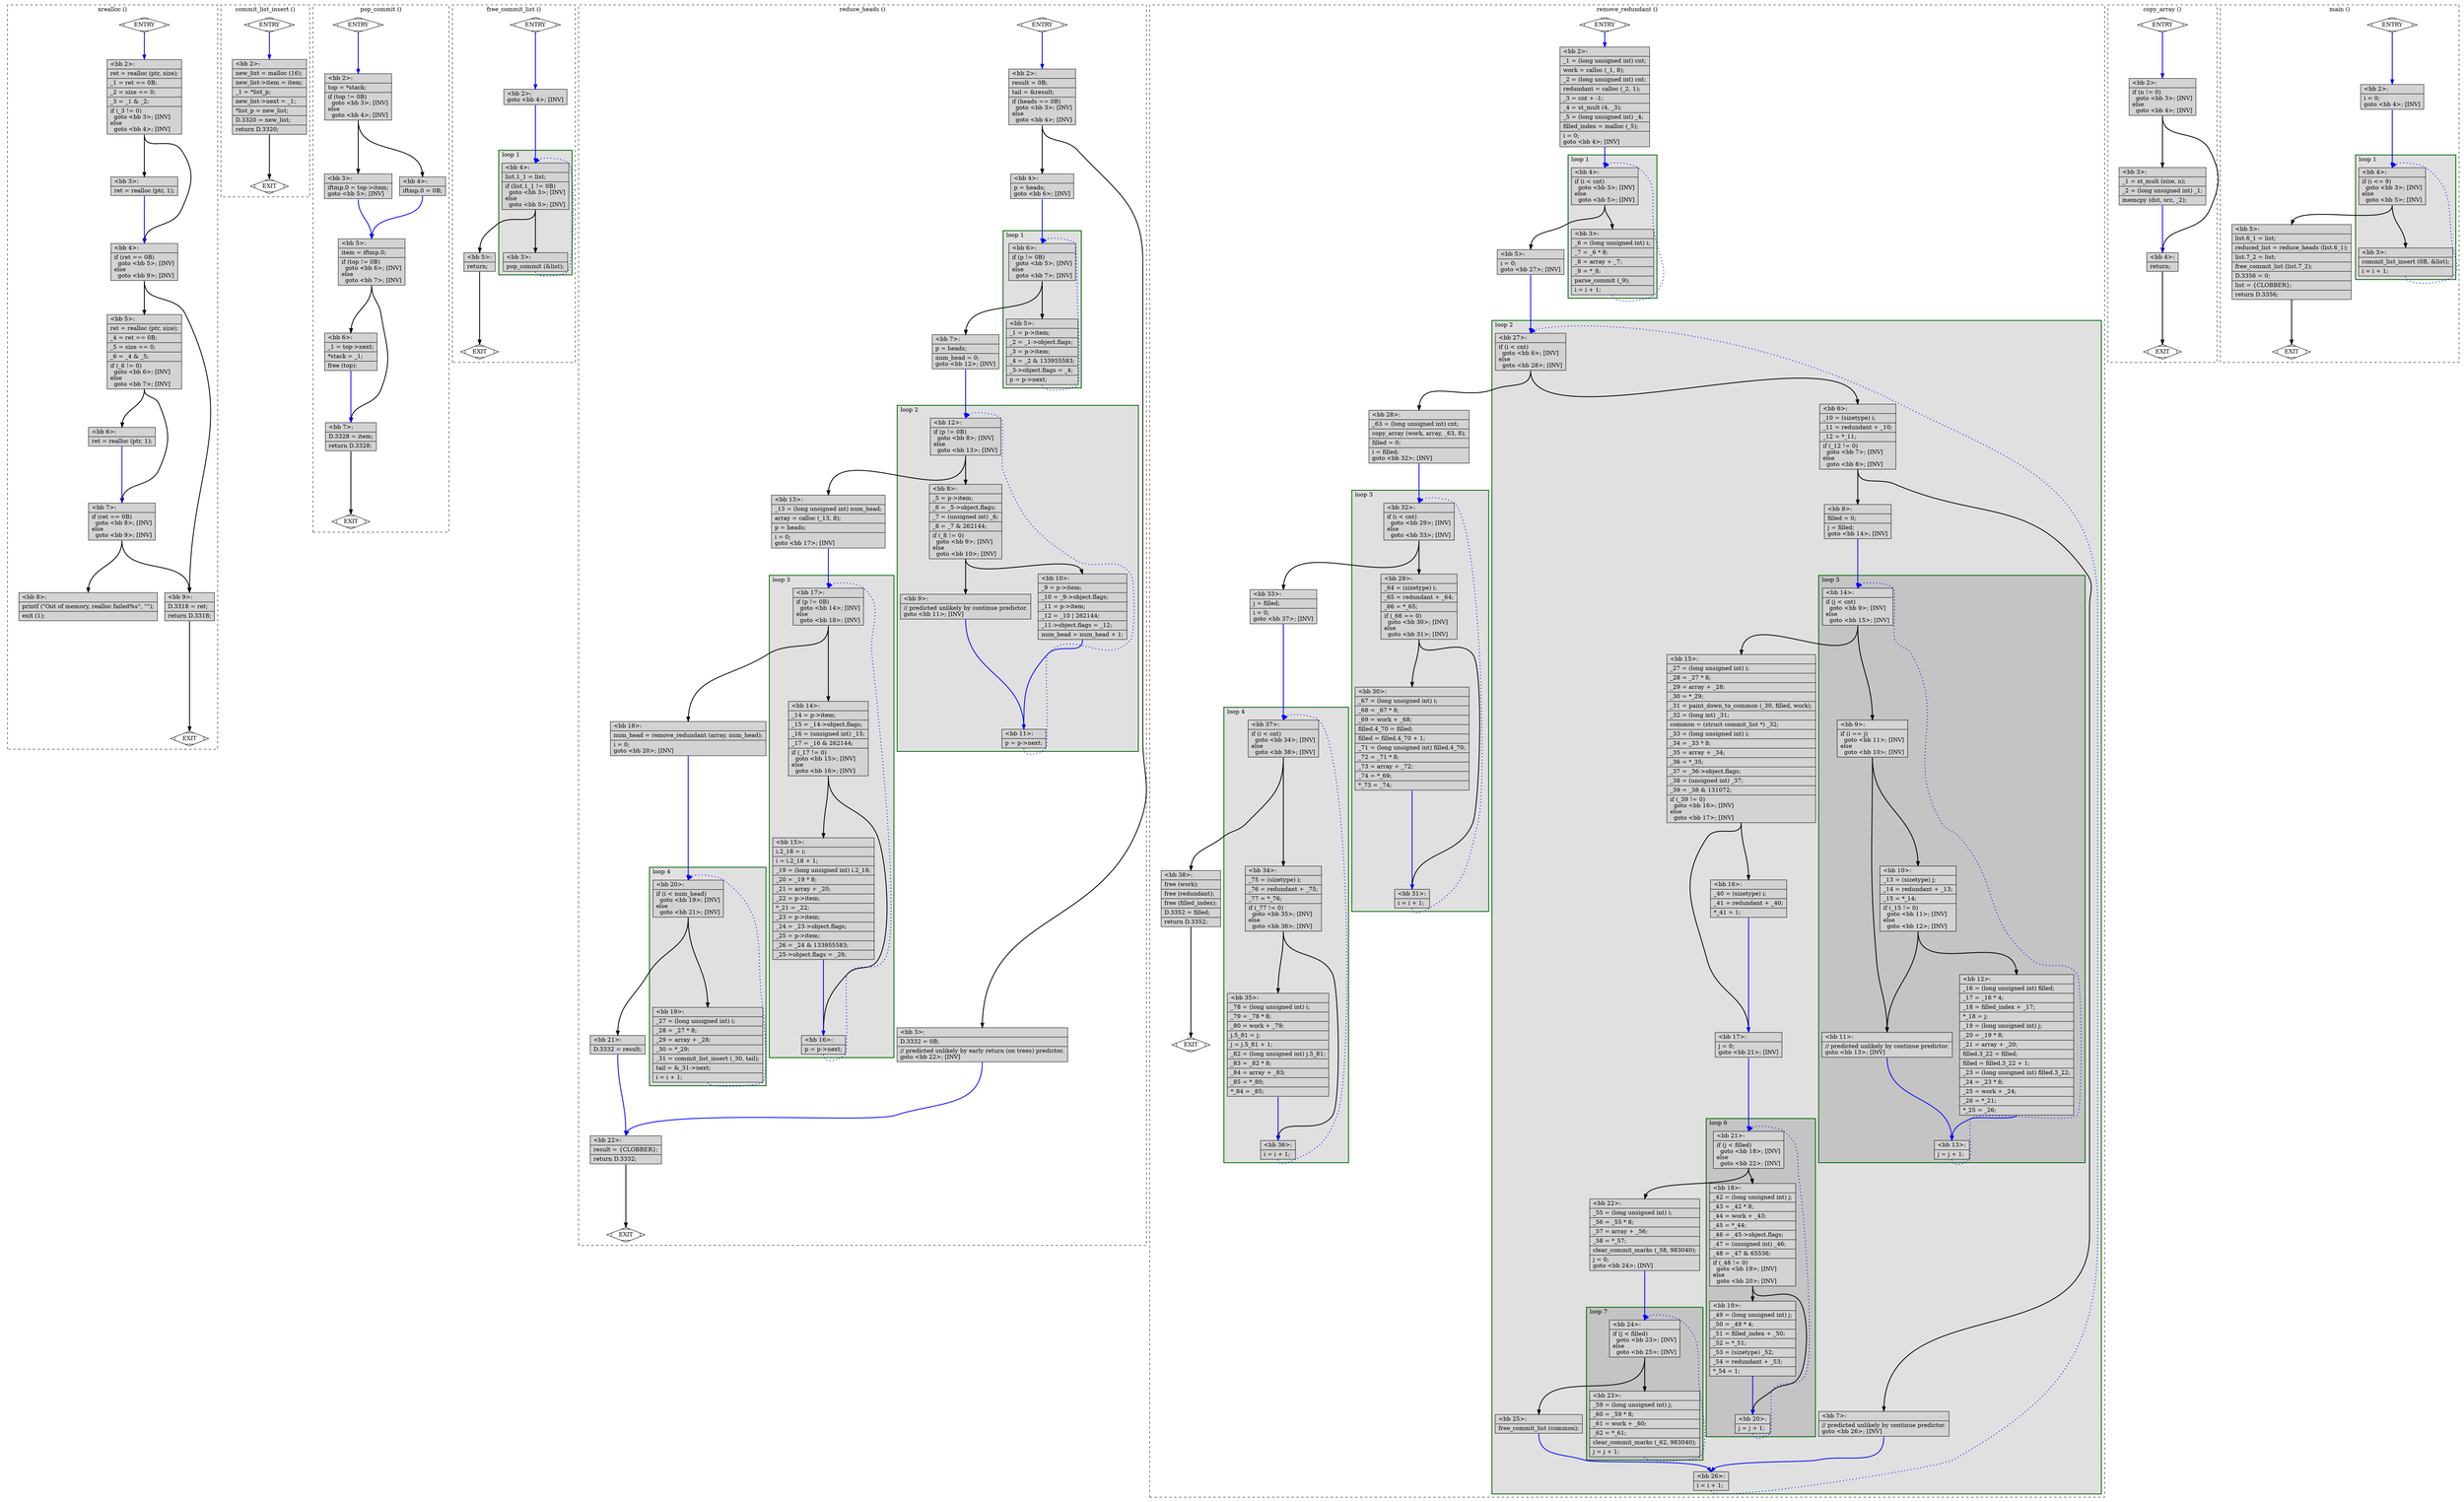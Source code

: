 digraph "test.o-git_leak_5.c.015t.cfg" {
overlap=false;
subgraph "cluster_xrealloc" {
	style="dashed";
	color="black";
	label="xrealloc ()";
	fn_26_basic_block_0 [shape=Mdiamond,style=filled,fillcolor=white,label="ENTRY"];

	fn_26_basic_block_1 [shape=Mdiamond,style=filled,fillcolor=white,label="EXIT"];

	fn_26_basic_block_2 [shape=record,style=filled,fillcolor=lightgrey,label="{\<bb\ 2\>:\l\
|ret\ =\ realloc\ (ptr,\ size);\l\
|_1\ =\ ret\ ==\ 0B;\l\
|_2\ =\ size\ ==\ 0;\l\
|_3\ =\ _1\ &\ _2;\l\
|if\ (_3\ !=\ 0)\l\
\ \ goto\ \<bb\ 3\>;\ [INV]\l\
else\l\
\ \ goto\ \<bb\ 4\>;\ [INV]\l\
}"];

	fn_26_basic_block_3 [shape=record,style=filled,fillcolor=lightgrey,label="{\<bb\ 3\>:\l\
|ret\ =\ realloc\ (ptr,\ 1);\l\
}"];

	fn_26_basic_block_4 [shape=record,style=filled,fillcolor=lightgrey,label="{\<bb\ 4\>:\l\
|if\ (ret\ ==\ 0B)\l\
\ \ goto\ \<bb\ 5\>;\ [INV]\l\
else\l\
\ \ goto\ \<bb\ 9\>;\ [INV]\l\
}"];

	fn_26_basic_block_5 [shape=record,style=filled,fillcolor=lightgrey,label="{\<bb\ 5\>:\l\
|ret\ =\ realloc\ (ptr,\ size);\l\
|_4\ =\ ret\ ==\ 0B;\l\
|_5\ =\ size\ ==\ 0;\l\
|_6\ =\ _4\ &\ _5;\l\
|if\ (_6\ !=\ 0)\l\
\ \ goto\ \<bb\ 6\>;\ [INV]\l\
else\l\
\ \ goto\ \<bb\ 7\>;\ [INV]\l\
}"];

	fn_26_basic_block_6 [shape=record,style=filled,fillcolor=lightgrey,label="{\<bb\ 6\>:\l\
|ret\ =\ realloc\ (ptr,\ 1);\l\
}"];

	fn_26_basic_block_7 [shape=record,style=filled,fillcolor=lightgrey,label="{\<bb\ 7\>:\l\
|if\ (ret\ ==\ 0B)\l\
\ \ goto\ \<bb\ 8\>;\ [INV]\l\
else\l\
\ \ goto\ \<bb\ 9\>;\ [INV]\l\
}"];

	fn_26_basic_block_8 [shape=record,style=filled,fillcolor=lightgrey,label="{\<bb\ 8\>:\l\
|printf\ (\"Out\ of\ memory,\ realloc\ failed%s\",\ \"\");\l\
|exit\ (1);\l\
}"];

	fn_26_basic_block_9 [shape=record,style=filled,fillcolor=lightgrey,label="{\<bb\ 9\>:\l\
|D.3318\ =\ ret;\l\
|return\ D.3318;\l\
}"];

	fn_26_basic_block_0:s -> fn_26_basic_block_2:n [style="solid,bold",color=blue,weight=100,constraint=true];
	fn_26_basic_block_2:s -> fn_26_basic_block_3:n [style="solid,bold",color=black,weight=10,constraint=true];
	fn_26_basic_block_2:s -> fn_26_basic_block_4:n [style="solid,bold",color=black,weight=10,constraint=true];
	fn_26_basic_block_3:s -> fn_26_basic_block_4:n [style="solid,bold",color=blue,weight=100,constraint=true];
	fn_26_basic_block_4:s -> fn_26_basic_block_5:n [style="solid,bold",color=black,weight=10,constraint=true];
	fn_26_basic_block_4:s -> fn_26_basic_block_9:n [style="solid,bold",color=black,weight=10,constraint=true];
	fn_26_basic_block_5:s -> fn_26_basic_block_6:n [style="solid,bold",color=black,weight=10,constraint=true];
	fn_26_basic_block_5:s -> fn_26_basic_block_7:n [style="solid,bold",color=black,weight=10,constraint=true];
	fn_26_basic_block_6:s -> fn_26_basic_block_7:n [style="solid,bold",color=blue,weight=100,constraint=true];
	fn_26_basic_block_7:s -> fn_26_basic_block_8:n [style="solid,bold",color=black,weight=10,constraint=true];
	fn_26_basic_block_7:s -> fn_26_basic_block_9:n [style="solid,bold",color=black,weight=10,constraint=true];
	fn_26_basic_block_9:s -> fn_26_basic_block_1:n [style="solid,bold",color=black,weight=10,constraint=true];
	fn_26_basic_block_0:s -> fn_26_basic_block_1:n [style="invis",constraint=true];
}
subgraph "cluster_commit_list_insert" {
	style="dashed";
	color="black";
	label="commit_list_insert ()";
	fn_28_basic_block_0 [shape=Mdiamond,style=filled,fillcolor=white,label="ENTRY"];

	fn_28_basic_block_1 [shape=Mdiamond,style=filled,fillcolor=white,label="EXIT"];

	fn_28_basic_block_2 [shape=record,style=filled,fillcolor=lightgrey,label="{\<bb\ 2\>:\l\
|new_list\ =\ malloc\ (16);\l\
|new_list-\>item\ =\ item;\l\
|_1\ =\ *list_p;\l\
|new_list-\>next\ =\ _1;\l\
|*list_p\ =\ new_list;\l\
|D.3320\ =\ new_list;\l\
|return\ D.3320;\l\
}"];

	fn_28_basic_block_0:s -> fn_28_basic_block_2:n [style="solid,bold",color=blue,weight=100,constraint=true];
	fn_28_basic_block_2:s -> fn_28_basic_block_1:n [style="solid,bold",color=black,weight=10,constraint=true];
	fn_28_basic_block_0:s -> fn_28_basic_block_1:n [style="invis",constraint=true];
}
subgraph "cluster_pop_commit" {
	style="dashed";
	color="black";
	label="pop_commit ()";
	fn_29_basic_block_0 [shape=Mdiamond,style=filled,fillcolor=white,label="ENTRY"];

	fn_29_basic_block_1 [shape=Mdiamond,style=filled,fillcolor=white,label="EXIT"];

	fn_29_basic_block_2 [shape=record,style=filled,fillcolor=lightgrey,label="{\<bb\ 2\>:\l\
|top\ =\ *stack;\l\
|if\ (top\ !=\ 0B)\l\
\ \ goto\ \<bb\ 3\>;\ [INV]\l\
else\l\
\ \ goto\ \<bb\ 4\>;\ [INV]\l\
}"];

	fn_29_basic_block_3 [shape=record,style=filled,fillcolor=lightgrey,label="{\<bb\ 3\>:\l\
|iftmp.0\ =\ top-\>item;\l\
goto\ \<bb\ 5\>;\ [INV]\l\
}"];

	fn_29_basic_block_4 [shape=record,style=filled,fillcolor=lightgrey,label="{\<bb\ 4\>:\l\
|iftmp.0\ =\ 0B;\l\
}"];

	fn_29_basic_block_5 [shape=record,style=filled,fillcolor=lightgrey,label="{\<bb\ 5\>:\l\
|item\ =\ iftmp.0;\l\
|if\ (top\ !=\ 0B)\l\
\ \ goto\ \<bb\ 6\>;\ [INV]\l\
else\l\
\ \ goto\ \<bb\ 7\>;\ [INV]\l\
}"];

	fn_29_basic_block_6 [shape=record,style=filled,fillcolor=lightgrey,label="{\<bb\ 6\>:\l\
|_1\ =\ top-\>next;\l\
|*stack\ =\ _1;\l\
|free\ (top);\l\
}"];

	fn_29_basic_block_7 [shape=record,style=filled,fillcolor=lightgrey,label="{\<bb\ 7\>:\l\
|D.3328\ =\ item;\l\
|return\ D.3328;\l\
}"];

	fn_29_basic_block_0:s -> fn_29_basic_block_2:n [style="solid,bold",color=blue,weight=100,constraint=true];
	fn_29_basic_block_2:s -> fn_29_basic_block_3:n [style="solid,bold",color=black,weight=10,constraint=true];
	fn_29_basic_block_2:s -> fn_29_basic_block_4:n [style="solid,bold",color=black,weight=10,constraint=true];
	fn_29_basic_block_3:s -> fn_29_basic_block_5:n [style="solid,bold",color=blue,weight=100,constraint=true];
	fn_29_basic_block_4:s -> fn_29_basic_block_5:n [style="solid,bold",color=blue,weight=100,constraint=true];
	fn_29_basic_block_5:s -> fn_29_basic_block_6:n [style="solid,bold",color=black,weight=10,constraint=true];
	fn_29_basic_block_5:s -> fn_29_basic_block_7:n [style="solid,bold",color=black,weight=10,constraint=true];
	fn_29_basic_block_6:s -> fn_29_basic_block_7:n [style="solid,bold",color=blue,weight=100,constraint=true];
	fn_29_basic_block_7:s -> fn_29_basic_block_1:n [style="solid,bold",color=black,weight=10,constraint=true];
	fn_29_basic_block_0:s -> fn_29_basic_block_1:n [style="invis",constraint=true];
}
subgraph "cluster_free_commit_list" {
	style="dashed";
	color="black";
	label="free_commit_list ()";
	subgraph cluster_30_1 {
	style="filled";
	color="darkgreen";
	fillcolor="grey88";
	label="loop 1";
	labeljust=l;
	penwidth=2;
	fn_30_basic_block_4 [shape=record,style=filled,fillcolor=lightgrey,label="{\<bb\ 4\>:\l\
|list.1_1\ =\ list;\l\
|if\ (list.1_1\ !=\ 0B)\l\
\ \ goto\ \<bb\ 3\>;\ [INV]\l\
else\l\
\ \ goto\ \<bb\ 5\>;\ [INV]\l\
}"];

	fn_30_basic_block_3 [shape=record,style=filled,fillcolor=lightgrey,label="{\<bb\ 3\>:\l\
|pop_commit\ (&list);\l\
}"];

	}
	fn_30_basic_block_0 [shape=Mdiamond,style=filled,fillcolor=white,label="ENTRY"];

	fn_30_basic_block_1 [shape=Mdiamond,style=filled,fillcolor=white,label="EXIT"];

	fn_30_basic_block_2 [shape=record,style=filled,fillcolor=lightgrey,label="{\<bb\ 2\>:\l\
goto\ \<bb\ 4\>;\ [INV]\l\
}"];

	fn_30_basic_block_5 [shape=record,style=filled,fillcolor=lightgrey,label="{\<bb\ 5\>:\l\
|return;\l\
}"];

	fn_30_basic_block_0:s -> fn_30_basic_block_2:n [style="solid,bold",color=blue,weight=100,constraint=true];
	fn_30_basic_block_2:s -> fn_30_basic_block_4:n [style="solid,bold",color=blue,weight=100,constraint=true];
	fn_30_basic_block_3:s -> fn_30_basic_block_4:n [style="dotted,bold",color=blue,weight=10,constraint=false];
	fn_30_basic_block_4:s -> fn_30_basic_block_3:n [style="solid,bold",color=black,weight=10,constraint=true];
	fn_30_basic_block_4:s -> fn_30_basic_block_5:n [style="solid,bold",color=black,weight=10,constraint=true];
	fn_30_basic_block_5:s -> fn_30_basic_block_1:n [style="solid,bold",color=black,weight=10,constraint=true];
	fn_30_basic_block_0:s -> fn_30_basic_block_1:n [style="invis",constraint=true];
}
subgraph "cluster_reduce_heads" {
	style="dashed";
	color="black";
	label="reduce_heads ()";
	subgraph cluster_31_4 {
	style="filled";
	color="darkgreen";
	fillcolor="grey88";
	label="loop 4";
	labeljust=l;
	penwidth=2;
	fn_31_basic_block_20 [shape=record,style=filled,fillcolor=lightgrey,label="{\<bb\ 20\>:\l\
|if\ (i\ \<\ num_head)\l\
\ \ goto\ \<bb\ 19\>;\ [INV]\l\
else\l\
\ \ goto\ \<bb\ 21\>;\ [INV]\l\
}"];

	fn_31_basic_block_19 [shape=record,style=filled,fillcolor=lightgrey,label="{\<bb\ 19\>:\l\
|_27\ =\ (long\ unsigned\ int)\ i;\l\
|_28\ =\ _27\ *\ 8;\l\
|_29\ =\ array\ +\ _28;\l\
|_30\ =\ *_29;\l\
|_31\ =\ commit_list_insert\ (_30,\ tail);\l\
|tail\ =\ &_31-\>next;\l\
|i\ =\ i\ +\ 1;\l\
}"];

	}
	subgraph cluster_31_3 {
	style="filled";
	color="darkgreen";
	fillcolor="grey88";
	label="loop 3";
	labeljust=l;
	penwidth=2;
	fn_31_basic_block_17 [shape=record,style=filled,fillcolor=lightgrey,label="{\<bb\ 17\>:\l\
|if\ (p\ !=\ 0B)\l\
\ \ goto\ \<bb\ 14\>;\ [INV]\l\
else\l\
\ \ goto\ \<bb\ 18\>;\ [INV]\l\
}"];

	fn_31_basic_block_14 [shape=record,style=filled,fillcolor=lightgrey,label="{\<bb\ 14\>:\l\
|_14\ =\ p-\>item;\l\
|_15\ =\ _14-\>object.flags;\l\
|_16\ =\ (unsigned\ int)\ _15;\l\
|_17\ =\ _16\ &\ 262144;\l\
|if\ (_17\ !=\ 0)\l\
\ \ goto\ \<bb\ 15\>;\ [INV]\l\
else\l\
\ \ goto\ \<bb\ 16\>;\ [INV]\l\
}"];

	fn_31_basic_block_15 [shape=record,style=filled,fillcolor=lightgrey,label="{\<bb\ 15\>:\l\
|i.2_18\ =\ i;\l\
|i\ =\ i.2_18\ +\ 1;\l\
|_19\ =\ (long\ unsigned\ int)\ i.2_18;\l\
|_20\ =\ _19\ *\ 8;\l\
|_21\ =\ array\ +\ _20;\l\
|_22\ =\ p-\>item;\l\
|*_21\ =\ _22;\l\
|_23\ =\ p-\>item;\l\
|_24\ =\ _23-\>object.flags;\l\
|_25\ =\ p-\>item;\l\
|_26\ =\ _24\ &\ 133955583;\l\
|_25-\>object.flags\ =\ _26;\l\
}"];

	fn_31_basic_block_16 [shape=record,style=filled,fillcolor=lightgrey,label="{\<bb\ 16\>:\l\
|p\ =\ p-\>next;\l\
}"];

	}
	subgraph cluster_31_2 {
	style="filled";
	color="darkgreen";
	fillcolor="grey88";
	label="loop 2";
	labeljust=l;
	penwidth=2;
	fn_31_basic_block_12 [shape=record,style=filled,fillcolor=lightgrey,label="{\<bb\ 12\>:\l\
|if\ (p\ !=\ 0B)\l\
\ \ goto\ \<bb\ 8\>;\ [INV]\l\
else\l\
\ \ goto\ \<bb\ 13\>;\ [INV]\l\
}"];

	fn_31_basic_block_8 [shape=record,style=filled,fillcolor=lightgrey,label="{\<bb\ 8\>:\l\
|_5\ =\ p-\>item;\l\
|_6\ =\ _5-\>object.flags;\l\
|_7\ =\ (unsigned\ int)\ _6;\l\
|_8\ =\ _7\ &\ 262144;\l\
|if\ (_8\ !=\ 0)\l\
\ \ goto\ \<bb\ 9\>;\ [INV]\l\
else\l\
\ \ goto\ \<bb\ 10\>;\ [INV]\l\
}"];

	fn_31_basic_block_9 [shape=record,style=filled,fillcolor=lightgrey,label="{\<bb\ 9\>:\l\
|//\ predicted\ unlikely\ by\ continue\ predictor.\l\
goto\ \<bb\ 11\>;\ [INV]\l\
}"];

	fn_31_basic_block_10 [shape=record,style=filled,fillcolor=lightgrey,label="{\<bb\ 10\>:\l\
|_9\ =\ p-\>item;\l\
|_10\ =\ _9-\>object.flags;\l\
|_11\ =\ p-\>item;\l\
|_12\ =\ _10\ \|\ 262144;\l\
|_11-\>object.flags\ =\ _12;\l\
|num_head\ =\ num_head\ +\ 1;\l\
}"];

	fn_31_basic_block_11 [shape=record,style=filled,fillcolor=lightgrey,label="{\<bb\ 11\>:\l\
|p\ =\ p-\>next;\l\
}"];

	}
	subgraph cluster_31_1 {
	style="filled";
	color="darkgreen";
	fillcolor="grey88";
	label="loop 1";
	labeljust=l;
	penwidth=2;
	fn_31_basic_block_6 [shape=record,style=filled,fillcolor=lightgrey,label="{\<bb\ 6\>:\l\
|if\ (p\ !=\ 0B)\l\
\ \ goto\ \<bb\ 5\>;\ [INV]\l\
else\l\
\ \ goto\ \<bb\ 7\>;\ [INV]\l\
}"];

	fn_31_basic_block_5 [shape=record,style=filled,fillcolor=lightgrey,label="{\<bb\ 5\>:\l\
|_1\ =\ p-\>item;\l\
|_2\ =\ _1-\>object.flags;\l\
|_3\ =\ p-\>item;\l\
|_4\ =\ _2\ &\ 133955583;\l\
|_3-\>object.flags\ =\ _4;\l\
|p\ =\ p-\>next;\l\
}"];

	}
	fn_31_basic_block_0 [shape=Mdiamond,style=filled,fillcolor=white,label="ENTRY"];

	fn_31_basic_block_1 [shape=Mdiamond,style=filled,fillcolor=white,label="EXIT"];

	fn_31_basic_block_2 [shape=record,style=filled,fillcolor=lightgrey,label="{\<bb\ 2\>:\l\
|result\ =\ 0B;\l\
|tail\ =\ &result;\l\
|if\ (heads\ ==\ 0B)\l\
\ \ goto\ \<bb\ 3\>;\ [INV]\l\
else\l\
\ \ goto\ \<bb\ 4\>;\ [INV]\l\
}"];

	fn_31_basic_block_3 [shape=record,style=filled,fillcolor=lightgrey,label="{\<bb\ 3\>:\l\
|D.3332\ =\ 0B;\l\
|//\ predicted\ unlikely\ by\ early\ return\ (on\ trees)\ predictor.\l\
goto\ \<bb\ 22\>;\ [INV]\l\
}"];

	fn_31_basic_block_4 [shape=record,style=filled,fillcolor=lightgrey,label="{\<bb\ 4\>:\l\
|p\ =\ heads;\l\
goto\ \<bb\ 6\>;\ [INV]\l\
}"];

	fn_31_basic_block_7 [shape=record,style=filled,fillcolor=lightgrey,label="{\<bb\ 7\>:\l\
|p\ =\ heads;\l\
|num_head\ =\ 0;\l\
goto\ \<bb\ 12\>;\ [INV]\l\
}"];

	fn_31_basic_block_13 [shape=record,style=filled,fillcolor=lightgrey,label="{\<bb\ 13\>:\l\
|_13\ =\ (long\ unsigned\ int)\ num_head;\l\
|array\ =\ calloc\ (_13,\ 8);\l\
|p\ =\ heads;\l\
|i\ =\ 0;\l\
goto\ \<bb\ 17\>;\ [INV]\l\
}"];

	fn_31_basic_block_18 [shape=record,style=filled,fillcolor=lightgrey,label="{\<bb\ 18\>:\l\
|num_head\ =\ remove_redundant\ (array,\ num_head);\l\
|i\ =\ 0;\l\
goto\ \<bb\ 20\>;\ [INV]\l\
}"];

	fn_31_basic_block_21 [shape=record,style=filled,fillcolor=lightgrey,label="{\<bb\ 21\>:\l\
|D.3332\ =\ result;\l\
}"];

	fn_31_basic_block_22 [shape=record,style=filled,fillcolor=lightgrey,label="{\<bb\ 22\>:\l\
|result\ =\ \{CLOBBER\};\l\
|return\ D.3332;\l\
}"];

	fn_31_basic_block_0:s -> fn_31_basic_block_2:n [style="solid,bold",color=blue,weight=100,constraint=true];
	fn_31_basic_block_2:s -> fn_31_basic_block_3:n [style="solid,bold",color=black,weight=10,constraint=true];
	fn_31_basic_block_2:s -> fn_31_basic_block_4:n [style="solid,bold",color=black,weight=10,constraint=true];
	fn_31_basic_block_3:s -> fn_31_basic_block_22:n [style="solid,bold",color=blue,weight=100,constraint=true];
	fn_31_basic_block_4:s -> fn_31_basic_block_6:n [style="solid,bold",color=blue,weight=100,constraint=true];
	fn_31_basic_block_5:s -> fn_31_basic_block_6:n [style="dotted,bold",color=blue,weight=10,constraint=false];
	fn_31_basic_block_6:s -> fn_31_basic_block_5:n [style="solid,bold",color=black,weight=10,constraint=true];
	fn_31_basic_block_6:s -> fn_31_basic_block_7:n [style="solid,bold",color=black,weight=10,constraint=true];
	fn_31_basic_block_7:s -> fn_31_basic_block_12:n [style="solid,bold",color=blue,weight=100,constraint=true];
	fn_31_basic_block_8:s -> fn_31_basic_block_9:n [style="solid,bold",color=black,weight=10,constraint=true];
	fn_31_basic_block_8:s -> fn_31_basic_block_10:n [style="solid,bold",color=black,weight=10,constraint=true];
	fn_31_basic_block_9:s -> fn_31_basic_block_11:n [style="solid,bold",color=blue,weight=100,constraint=true];
	fn_31_basic_block_10:s -> fn_31_basic_block_11:n [style="solid,bold",color=blue,weight=100,constraint=true];
	fn_31_basic_block_11:s -> fn_31_basic_block_12:n [style="dotted,bold",color=blue,weight=10,constraint=false];
	fn_31_basic_block_12:s -> fn_31_basic_block_8:n [style="solid,bold",color=black,weight=10,constraint=true];
	fn_31_basic_block_12:s -> fn_31_basic_block_13:n [style="solid,bold",color=black,weight=10,constraint=true];
	fn_31_basic_block_13:s -> fn_31_basic_block_17:n [style="solid,bold",color=blue,weight=100,constraint=true];
	fn_31_basic_block_14:s -> fn_31_basic_block_15:n [style="solid,bold",color=black,weight=10,constraint=true];
	fn_31_basic_block_14:s -> fn_31_basic_block_16:n [style="solid,bold",color=black,weight=10,constraint=true];
	fn_31_basic_block_15:s -> fn_31_basic_block_16:n [style="solid,bold",color=blue,weight=100,constraint=true];
	fn_31_basic_block_16:s -> fn_31_basic_block_17:n [style="dotted,bold",color=blue,weight=10,constraint=false];
	fn_31_basic_block_17:s -> fn_31_basic_block_14:n [style="solid,bold",color=black,weight=10,constraint=true];
	fn_31_basic_block_17:s -> fn_31_basic_block_18:n [style="solid,bold",color=black,weight=10,constraint=true];
	fn_31_basic_block_18:s -> fn_31_basic_block_20:n [style="solid,bold",color=blue,weight=100,constraint=true];
	fn_31_basic_block_19:s -> fn_31_basic_block_20:n [style="dotted,bold",color=blue,weight=10,constraint=false];
	fn_31_basic_block_20:s -> fn_31_basic_block_19:n [style="solid,bold",color=black,weight=10,constraint=true];
	fn_31_basic_block_20:s -> fn_31_basic_block_21:n [style="solid,bold",color=black,weight=10,constraint=true];
	fn_31_basic_block_21:s -> fn_31_basic_block_22:n [style="solid,bold",color=blue,weight=100,constraint=true];
	fn_31_basic_block_22:s -> fn_31_basic_block_1:n [style="solid,bold",color=black,weight=10,constraint=true];
	fn_31_basic_block_0:s -> fn_31_basic_block_1:n [style="invis",constraint=true];
}
subgraph "cluster_remove_redundant" {
	style="dashed";
	color="black";
	label="remove_redundant ()";
	subgraph cluster_27_4 {
	style="filled";
	color="darkgreen";
	fillcolor="grey88";
	label="loop 4";
	labeljust=l;
	penwidth=2;
	fn_27_basic_block_37 [shape=record,style=filled,fillcolor=lightgrey,label="{\<bb\ 37\>:\l\
|if\ (i\ \<\ cnt)\l\
\ \ goto\ \<bb\ 34\>;\ [INV]\l\
else\l\
\ \ goto\ \<bb\ 38\>;\ [INV]\l\
}"];

	fn_27_basic_block_34 [shape=record,style=filled,fillcolor=lightgrey,label="{\<bb\ 34\>:\l\
|_75\ =\ (sizetype)\ i;\l\
|_76\ =\ redundant\ +\ _75;\l\
|_77\ =\ *_76;\l\
|if\ (_77\ !=\ 0)\l\
\ \ goto\ \<bb\ 35\>;\ [INV]\l\
else\l\
\ \ goto\ \<bb\ 36\>;\ [INV]\l\
}"];

	fn_27_basic_block_35 [shape=record,style=filled,fillcolor=lightgrey,label="{\<bb\ 35\>:\l\
|_78\ =\ (long\ unsigned\ int)\ i;\l\
|_79\ =\ _78\ *\ 8;\l\
|_80\ =\ work\ +\ _79;\l\
|j.5_81\ =\ j;\l\
|j\ =\ j.5_81\ +\ 1;\l\
|_82\ =\ (long\ unsigned\ int)\ j.5_81;\l\
|_83\ =\ _82\ *\ 8;\l\
|_84\ =\ array\ +\ _83;\l\
|_85\ =\ *_80;\l\
|*_84\ =\ _85;\l\
}"];

	fn_27_basic_block_36 [shape=record,style=filled,fillcolor=lightgrey,label="{\<bb\ 36\>:\l\
|i\ =\ i\ +\ 1;\l\
}"];

	}
	subgraph cluster_27_3 {
	style="filled";
	color="darkgreen";
	fillcolor="grey88";
	label="loop 3";
	labeljust=l;
	penwidth=2;
	fn_27_basic_block_32 [shape=record,style=filled,fillcolor=lightgrey,label="{\<bb\ 32\>:\l\
|if\ (i\ \<\ cnt)\l\
\ \ goto\ \<bb\ 29\>;\ [INV]\l\
else\l\
\ \ goto\ \<bb\ 33\>;\ [INV]\l\
}"];

	fn_27_basic_block_29 [shape=record,style=filled,fillcolor=lightgrey,label="{\<bb\ 29\>:\l\
|_64\ =\ (sizetype)\ i;\l\
|_65\ =\ redundant\ +\ _64;\l\
|_66\ =\ *_65;\l\
|if\ (_66\ ==\ 0)\l\
\ \ goto\ \<bb\ 30\>;\ [INV]\l\
else\l\
\ \ goto\ \<bb\ 31\>;\ [INV]\l\
}"];

	fn_27_basic_block_30 [shape=record,style=filled,fillcolor=lightgrey,label="{\<bb\ 30\>:\l\
|_67\ =\ (long\ unsigned\ int)\ i;\l\
|_68\ =\ _67\ *\ 8;\l\
|_69\ =\ work\ +\ _68;\l\
|filled.4_70\ =\ filled;\l\
|filled\ =\ filled.4_70\ +\ 1;\l\
|_71\ =\ (long\ unsigned\ int)\ filled.4_70;\l\
|_72\ =\ _71\ *\ 8;\l\
|_73\ =\ array\ +\ _72;\l\
|_74\ =\ *_69;\l\
|*_73\ =\ _74;\l\
}"];

	fn_27_basic_block_31 [shape=record,style=filled,fillcolor=lightgrey,label="{\<bb\ 31\>:\l\
|i\ =\ i\ +\ 1;\l\
}"];

	}
	subgraph cluster_27_2 {
	style="filled";
	color="darkgreen";
	fillcolor="grey88";
	label="loop 2";
	labeljust=l;
	penwidth=2;
	subgraph cluster_27_7 {
	style="filled";
	color="darkgreen";
	fillcolor="grey77";
	label="loop 7";
	labeljust=l;
	penwidth=2;
	fn_27_basic_block_24 [shape=record,style=filled,fillcolor=lightgrey,label="{\<bb\ 24\>:\l\
|if\ (j\ \<\ filled)\l\
\ \ goto\ \<bb\ 23\>;\ [INV]\l\
else\l\
\ \ goto\ \<bb\ 25\>;\ [INV]\l\
}"];

	fn_27_basic_block_23 [shape=record,style=filled,fillcolor=lightgrey,label="{\<bb\ 23\>:\l\
|_59\ =\ (long\ unsigned\ int)\ j;\l\
|_60\ =\ _59\ *\ 8;\l\
|_61\ =\ work\ +\ _60;\l\
|_62\ =\ *_61;\l\
|clear_commit_marks\ (_62,\ 983040);\l\
|j\ =\ j\ +\ 1;\l\
}"];

	}
	subgraph cluster_27_6 {
	style="filled";
	color="darkgreen";
	fillcolor="grey77";
	label="loop 6";
	labeljust=l;
	penwidth=2;
	fn_27_basic_block_21 [shape=record,style=filled,fillcolor=lightgrey,label="{\<bb\ 21\>:\l\
|if\ (j\ \<\ filled)\l\
\ \ goto\ \<bb\ 18\>;\ [INV]\l\
else\l\
\ \ goto\ \<bb\ 22\>;\ [INV]\l\
}"];

	fn_27_basic_block_18 [shape=record,style=filled,fillcolor=lightgrey,label="{\<bb\ 18\>:\l\
|_42\ =\ (long\ unsigned\ int)\ j;\l\
|_43\ =\ _42\ *\ 8;\l\
|_44\ =\ work\ +\ _43;\l\
|_45\ =\ *_44;\l\
|_46\ =\ _45-\>object.flags;\l\
|_47\ =\ (unsigned\ int)\ _46;\l\
|_48\ =\ _47\ &\ 65536;\l\
|if\ (_48\ !=\ 0)\l\
\ \ goto\ \<bb\ 19\>;\ [INV]\l\
else\l\
\ \ goto\ \<bb\ 20\>;\ [INV]\l\
}"];

	fn_27_basic_block_19 [shape=record,style=filled,fillcolor=lightgrey,label="{\<bb\ 19\>:\l\
|_49\ =\ (long\ unsigned\ int)\ j;\l\
|_50\ =\ _49\ *\ 4;\l\
|_51\ =\ filled_index\ +\ _50;\l\
|_52\ =\ *_51;\l\
|_53\ =\ (sizetype)\ _52;\l\
|_54\ =\ redundant\ +\ _53;\l\
|*_54\ =\ 1;\l\
}"];

	fn_27_basic_block_20 [shape=record,style=filled,fillcolor=lightgrey,label="{\<bb\ 20\>:\l\
|j\ =\ j\ +\ 1;\l\
}"];

	}
	subgraph cluster_27_5 {
	style="filled";
	color="darkgreen";
	fillcolor="grey77";
	label="loop 5";
	labeljust=l;
	penwidth=2;
	fn_27_basic_block_14 [shape=record,style=filled,fillcolor=lightgrey,label="{\<bb\ 14\>:\l\
|if\ (j\ \<\ cnt)\l\
\ \ goto\ \<bb\ 9\>;\ [INV]\l\
else\l\
\ \ goto\ \<bb\ 15\>;\ [INV]\l\
}"];

	fn_27_basic_block_9 [shape=record,style=filled,fillcolor=lightgrey,label="{\<bb\ 9\>:\l\
|if\ (i\ ==\ j)\l\
\ \ goto\ \<bb\ 11\>;\ [INV]\l\
else\l\
\ \ goto\ \<bb\ 10\>;\ [INV]\l\
}"];

	fn_27_basic_block_11 [shape=record,style=filled,fillcolor=lightgrey,label="{\<bb\ 11\>:\l\
|//\ predicted\ unlikely\ by\ continue\ predictor.\l\
goto\ \<bb\ 13\>;\ [INV]\l\
}"];

	fn_27_basic_block_10 [shape=record,style=filled,fillcolor=lightgrey,label="{\<bb\ 10\>:\l\
|_13\ =\ (sizetype)\ j;\l\
|_14\ =\ redundant\ +\ _13;\l\
|_15\ =\ *_14;\l\
|if\ (_15\ !=\ 0)\l\
\ \ goto\ \<bb\ 11\>;\ [INV]\l\
else\l\
\ \ goto\ \<bb\ 12\>;\ [INV]\l\
}"];

	fn_27_basic_block_13 [shape=record,style=filled,fillcolor=lightgrey,label="{\<bb\ 13\>:\l\
|j\ =\ j\ +\ 1;\l\
}"];

	fn_27_basic_block_12 [shape=record,style=filled,fillcolor=lightgrey,label="{\<bb\ 12\>:\l\
|_16\ =\ (long\ unsigned\ int)\ filled;\l\
|_17\ =\ _16\ *\ 4;\l\
|_18\ =\ filled_index\ +\ _17;\l\
|*_18\ =\ j;\l\
|_19\ =\ (long\ unsigned\ int)\ j;\l\
|_20\ =\ _19\ *\ 8;\l\
|_21\ =\ array\ +\ _20;\l\
|filled.3_22\ =\ filled;\l\
|filled\ =\ filled.3_22\ +\ 1;\l\
|_23\ =\ (long\ unsigned\ int)\ filled.3_22;\l\
|_24\ =\ _23\ *\ 8;\l\
|_25\ =\ work\ +\ _24;\l\
|_26\ =\ *_21;\l\
|*_25\ =\ _26;\l\
}"];

	}
	fn_27_basic_block_27 [shape=record,style=filled,fillcolor=lightgrey,label="{\<bb\ 27\>:\l\
|if\ (i\ \<\ cnt)\l\
\ \ goto\ \<bb\ 6\>;\ [INV]\l\
else\l\
\ \ goto\ \<bb\ 28\>;\ [INV]\l\
}"];

	fn_27_basic_block_6 [shape=record,style=filled,fillcolor=lightgrey,label="{\<bb\ 6\>:\l\
|_10\ =\ (sizetype)\ i;\l\
|_11\ =\ redundant\ +\ _10;\l\
|_12\ =\ *_11;\l\
|if\ (_12\ !=\ 0)\l\
\ \ goto\ \<bb\ 7\>;\ [INV]\l\
else\l\
\ \ goto\ \<bb\ 8\>;\ [INV]\l\
}"];

	fn_27_basic_block_7 [shape=record,style=filled,fillcolor=lightgrey,label="{\<bb\ 7\>:\l\
|//\ predicted\ unlikely\ by\ continue\ predictor.\l\
goto\ \<bb\ 26\>;\ [INV]\l\
}"];

	fn_27_basic_block_8 [shape=record,style=filled,fillcolor=lightgrey,label="{\<bb\ 8\>:\l\
|filled\ =\ 0;\l\
|j\ =\ filled;\l\
goto\ \<bb\ 14\>;\ [INV]\l\
}"];

	fn_27_basic_block_26 [shape=record,style=filled,fillcolor=lightgrey,label="{\<bb\ 26\>:\l\
|i\ =\ i\ +\ 1;\l\
}"];

	fn_27_basic_block_15 [shape=record,style=filled,fillcolor=lightgrey,label="{\<bb\ 15\>:\l\
|_27\ =\ (long\ unsigned\ int)\ i;\l\
|_28\ =\ _27\ *\ 8;\l\
|_29\ =\ array\ +\ _28;\l\
|_30\ =\ *_29;\l\
|_31\ =\ paint_down_to_common\ (_30,\ filled,\ work);\l\
|_32\ =\ (long\ int)\ _31;\l\
|common\ =\ (struct\ commit_list\ *)\ _32;\l\
|_33\ =\ (long\ unsigned\ int)\ i;\l\
|_34\ =\ _33\ *\ 8;\l\
|_35\ =\ array\ +\ _34;\l\
|_36\ =\ *_35;\l\
|_37\ =\ _36-\>object.flags;\l\
|_38\ =\ (unsigned\ int)\ _37;\l\
|_39\ =\ _38\ &\ 131072;\l\
|if\ (_39\ !=\ 0)\l\
\ \ goto\ \<bb\ 16\>;\ [INV]\l\
else\l\
\ \ goto\ \<bb\ 17\>;\ [INV]\l\
}"];

	fn_27_basic_block_16 [shape=record,style=filled,fillcolor=lightgrey,label="{\<bb\ 16\>:\l\
|_40\ =\ (sizetype)\ i;\l\
|_41\ =\ redundant\ +\ _40;\l\
|*_41\ =\ 1;\l\
}"];

	fn_27_basic_block_17 [shape=record,style=filled,fillcolor=lightgrey,label="{\<bb\ 17\>:\l\
|j\ =\ 0;\l\
goto\ \<bb\ 21\>;\ [INV]\l\
}"];

	fn_27_basic_block_22 [shape=record,style=filled,fillcolor=lightgrey,label="{\<bb\ 22\>:\l\
|_55\ =\ (long\ unsigned\ int)\ i;\l\
|_56\ =\ _55\ *\ 8;\l\
|_57\ =\ array\ +\ _56;\l\
|_58\ =\ *_57;\l\
|clear_commit_marks\ (_58,\ 983040);\l\
|j\ =\ 0;\l\
goto\ \<bb\ 24\>;\ [INV]\l\
}"];

	fn_27_basic_block_25 [shape=record,style=filled,fillcolor=lightgrey,label="{\<bb\ 25\>:\l\
|free_commit_list\ (common);\l\
}"];

	}
	subgraph cluster_27_1 {
	style="filled";
	color="darkgreen";
	fillcolor="grey88";
	label="loop 1";
	labeljust=l;
	penwidth=2;
	fn_27_basic_block_4 [shape=record,style=filled,fillcolor=lightgrey,label="{\<bb\ 4\>:\l\
|if\ (i\ \<\ cnt)\l\
\ \ goto\ \<bb\ 3\>;\ [INV]\l\
else\l\
\ \ goto\ \<bb\ 5\>;\ [INV]\l\
}"];

	fn_27_basic_block_3 [shape=record,style=filled,fillcolor=lightgrey,label="{\<bb\ 3\>:\l\
|_6\ =\ (long\ unsigned\ int)\ i;\l\
|_7\ =\ _6\ *\ 8;\l\
|_8\ =\ array\ +\ _7;\l\
|_9\ =\ *_8;\l\
|parse_commit\ (_9);\l\
|i\ =\ i\ +\ 1;\l\
}"];

	}
	fn_27_basic_block_0 [shape=Mdiamond,style=filled,fillcolor=white,label="ENTRY"];

	fn_27_basic_block_1 [shape=Mdiamond,style=filled,fillcolor=white,label="EXIT"];

	fn_27_basic_block_2 [shape=record,style=filled,fillcolor=lightgrey,label="{\<bb\ 2\>:\l\
|_1\ =\ (long\ unsigned\ int)\ cnt;\l\
|work\ =\ calloc\ (_1,\ 8);\l\
|_2\ =\ (long\ unsigned\ int)\ cnt;\l\
|redundant\ =\ calloc\ (_2,\ 1);\l\
|_3\ =\ cnt\ +\ -1;\l\
|_4\ =\ st_mult\ (4,\ _3);\l\
|_5\ =\ (long\ unsigned\ int)\ _4;\l\
|filled_index\ =\ malloc\ (_5);\l\
|i\ =\ 0;\l\
goto\ \<bb\ 4\>;\ [INV]\l\
}"];

	fn_27_basic_block_5 [shape=record,style=filled,fillcolor=lightgrey,label="{\<bb\ 5\>:\l\
|i\ =\ 0;\l\
goto\ \<bb\ 27\>;\ [INV]\l\
}"];

	fn_27_basic_block_28 [shape=record,style=filled,fillcolor=lightgrey,label="{\<bb\ 28\>:\l\
|_63\ =\ (long\ unsigned\ int)\ cnt;\l\
|copy_array\ (work,\ array,\ _63,\ 8);\l\
|filled\ =\ 0;\l\
|i\ =\ filled;\l\
goto\ \<bb\ 32\>;\ [INV]\l\
}"];

	fn_27_basic_block_33 [shape=record,style=filled,fillcolor=lightgrey,label="{\<bb\ 33\>:\l\
|j\ =\ filled;\l\
|i\ =\ 0;\l\
goto\ \<bb\ 37\>;\ [INV]\l\
}"];

	fn_27_basic_block_38 [shape=record,style=filled,fillcolor=lightgrey,label="{\<bb\ 38\>:\l\
|free\ (work);\l\
|free\ (redundant);\l\
|free\ (filled_index);\l\
|D.3352\ =\ filled;\l\
|return\ D.3352;\l\
}"];

	fn_27_basic_block_0:s -> fn_27_basic_block_2:n [style="solid,bold",color=blue,weight=100,constraint=true];
	fn_27_basic_block_2:s -> fn_27_basic_block_4:n [style="solid,bold",color=blue,weight=100,constraint=true];
	fn_27_basic_block_3:s -> fn_27_basic_block_4:n [style="dotted,bold",color=blue,weight=10,constraint=false];
	fn_27_basic_block_4:s -> fn_27_basic_block_3:n [style="solid,bold",color=black,weight=10,constraint=true];
	fn_27_basic_block_4:s -> fn_27_basic_block_5:n [style="solid,bold",color=black,weight=10,constraint=true];
	fn_27_basic_block_5:s -> fn_27_basic_block_27:n [style="solid,bold",color=blue,weight=100,constraint=true];
	fn_27_basic_block_6:s -> fn_27_basic_block_7:n [style="solid,bold",color=black,weight=10,constraint=true];
	fn_27_basic_block_6:s -> fn_27_basic_block_8:n [style="solid,bold",color=black,weight=10,constraint=true];
	fn_27_basic_block_7:s -> fn_27_basic_block_26:n [style="solid,bold",color=blue,weight=100,constraint=true];
	fn_27_basic_block_8:s -> fn_27_basic_block_14:n [style="solid,bold",color=blue,weight=100,constraint=true];
	fn_27_basic_block_9:s -> fn_27_basic_block_11:n [style="solid,bold",color=black,weight=10,constraint=true];
	fn_27_basic_block_9:s -> fn_27_basic_block_10:n [style="solid,bold",color=black,weight=10,constraint=true];
	fn_27_basic_block_10:s -> fn_27_basic_block_11:n [style="solid,bold",color=black,weight=10,constraint=true];
	fn_27_basic_block_10:s -> fn_27_basic_block_12:n [style="solid,bold",color=black,weight=10,constraint=true];
	fn_27_basic_block_11:s -> fn_27_basic_block_13:n [style="solid,bold",color=blue,weight=100,constraint=true];
	fn_27_basic_block_12:s -> fn_27_basic_block_13:n [style="solid,bold",color=blue,weight=100,constraint=true];
	fn_27_basic_block_13:s -> fn_27_basic_block_14:n [style="dotted,bold",color=blue,weight=10,constraint=false];
	fn_27_basic_block_14:s -> fn_27_basic_block_9:n [style="solid,bold",color=black,weight=10,constraint=true];
	fn_27_basic_block_14:s -> fn_27_basic_block_15:n [style="solid,bold",color=black,weight=10,constraint=true];
	fn_27_basic_block_15:s -> fn_27_basic_block_16:n [style="solid,bold",color=black,weight=10,constraint=true];
	fn_27_basic_block_15:s -> fn_27_basic_block_17:n [style="solid,bold",color=black,weight=10,constraint=true];
	fn_27_basic_block_16:s -> fn_27_basic_block_17:n [style="solid,bold",color=blue,weight=100,constraint=true];
	fn_27_basic_block_17:s -> fn_27_basic_block_21:n [style="solid,bold",color=blue,weight=100,constraint=true];
	fn_27_basic_block_18:s -> fn_27_basic_block_19:n [style="solid,bold",color=black,weight=10,constraint=true];
	fn_27_basic_block_18:s -> fn_27_basic_block_20:n [style="solid,bold",color=black,weight=10,constraint=true];
	fn_27_basic_block_19:s -> fn_27_basic_block_20:n [style="solid,bold",color=blue,weight=100,constraint=true];
	fn_27_basic_block_20:s -> fn_27_basic_block_21:n [style="dotted,bold",color=blue,weight=10,constraint=false];
	fn_27_basic_block_21:s -> fn_27_basic_block_18:n [style="solid,bold",color=black,weight=10,constraint=true];
	fn_27_basic_block_21:s -> fn_27_basic_block_22:n [style="solid,bold",color=black,weight=10,constraint=true];
	fn_27_basic_block_22:s -> fn_27_basic_block_24:n [style="solid,bold",color=blue,weight=100,constraint=true];
	fn_27_basic_block_23:s -> fn_27_basic_block_24:n [style="dotted,bold",color=blue,weight=10,constraint=false];
	fn_27_basic_block_24:s -> fn_27_basic_block_23:n [style="solid,bold",color=black,weight=10,constraint=true];
	fn_27_basic_block_24:s -> fn_27_basic_block_25:n [style="solid,bold",color=black,weight=10,constraint=true];
	fn_27_basic_block_25:s -> fn_27_basic_block_26:n [style="solid,bold",color=blue,weight=100,constraint=true];
	fn_27_basic_block_26:s -> fn_27_basic_block_27:n [style="dotted,bold",color=blue,weight=10,constraint=false];
	fn_27_basic_block_27:s -> fn_27_basic_block_6:n [style="solid,bold",color=black,weight=10,constraint=true];
	fn_27_basic_block_27:s -> fn_27_basic_block_28:n [style="solid,bold",color=black,weight=10,constraint=true];
	fn_27_basic_block_28:s -> fn_27_basic_block_32:n [style="solid,bold",color=blue,weight=100,constraint=true];
	fn_27_basic_block_29:s -> fn_27_basic_block_30:n [style="solid,bold",color=black,weight=10,constraint=true];
	fn_27_basic_block_29:s -> fn_27_basic_block_31:n [style="solid,bold",color=black,weight=10,constraint=true];
	fn_27_basic_block_30:s -> fn_27_basic_block_31:n [style="solid,bold",color=blue,weight=100,constraint=true];
	fn_27_basic_block_31:s -> fn_27_basic_block_32:n [style="dotted,bold",color=blue,weight=10,constraint=false];
	fn_27_basic_block_32:s -> fn_27_basic_block_29:n [style="solid,bold",color=black,weight=10,constraint=true];
	fn_27_basic_block_32:s -> fn_27_basic_block_33:n [style="solid,bold",color=black,weight=10,constraint=true];
	fn_27_basic_block_33:s -> fn_27_basic_block_37:n [style="solid,bold",color=blue,weight=100,constraint=true];
	fn_27_basic_block_34:s -> fn_27_basic_block_35:n [style="solid,bold",color=black,weight=10,constraint=true];
	fn_27_basic_block_34:s -> fn_27_basic_block_36:n [style="solid,bold",color=black,weight=10,constraint=true];
	fn_27_basic_block_35:s -> fn_27_basic_block_36:n [style="solid,bold",color=blue,weight=100,constraint=true];
	fn_27_basic_block_36:s -> fn_27_basic_block_37:n [style="dotted,bold",color=blue,weight=10,constraint=false];
	fn_27_basic_block_37:s -> fn_27_basic_block_34:n [style="solid,bold",color=black,weight=10,constraint=true];
	fn_27_basic_block_37:s -> fn_27_basic_block_38:n [style="solid,bold",color=black,weight=10,constraint=true];
	fn_27_basic_block_38:s -> fn_27_basic_block_1:n [style="solid,bold",color=black,weight=10,constraint=true];
	fn_27_basic_block_0:s -> fn_27_basic_block_1:n [style="invis",constraint=true];
}
subgraph "cluster_copy_array" {
	style="dashed";
	color="black";
	label="copy_array ()";
	fn_22_basic_block_0 [shape=Mdiamond,style=filled,fillcolor=white,label="ENTRY"];

	fn_22_basic_block_1 [shape=Mdiamond,style=filled,fillcolor=white,label="EXIT"];

	fn_22_basic_block_2 [shape=record,style=filled,fillcolor=lightgrey,label="{\<bb\ 2\>:\l\
|if\ (n\ !=\ 0)\l\
\ \ goto\ \<bb\ 3\>;\ [INV]\l\
else\l\
\ \ goto\ \<bb\ 4\>;\ [INV]\l\
}"];

	fn_22_basic_block_3 [shape=record,style=filled,fillcolor=lightgrey,label="{\<bb\ 3\>:\l\
|_1\ =\ st_mult\ (size,\ n);\l\
|_2\ =\ (long\ unsigned\ int)\ _1;\l\
|memcpy\ (dst,\ src,\ _2);\l\
}"];

	fn_22_basic_block_4 [shape=record,style=filled,fillcolor=lightgrey,label="{\<bb\ 4\>:\l\
|return;\l\
}"];

	fn_22_basic_block_0:s -> fn_22_basic_block_2:n [style="solid,bold",color=blue,weight=100,constraint=true];
	fn_22_basic_block_2:s -> fn_22_basic_block_3:n [style="solid,bold",color=black,weight=10,constraint=true];
	fn_22_basic_block_2:s -> fn_22_basic_block_4:n [style="solid,bold",color=black,weight=10,constraint=true];
	fn_22_basic_block_3:s -> fn_22_basic_block_4:n [style="solid,bold",color=blue,weight=100,constraint=true];
	fn_22_basic_block_4:s -> fn_22_basic_block_1:n [style="solid,bold",color=black,weight=10,constraint=true];
	fn_22_basic_block_0:s -> fn_22_basic_block_1:n [style="invis",constraint=true];
}
subgraph "cluster_main" {
	style="dashed";
	color="black";
	label="main ()";
	subgraph cluster_32_1 {
	style="filled";
	color="darkgreen";
	fillcolor="grey88";
	label="loop 1";
	labeljust=l;
	penwidth=2;
	fn_32_basic_block_4 [shape=record,style=filled,fillcolor=lightgrey,label="{\<bb\ 4\>:\l\
|if\ (i\ \<=\ 9)\l\
\ \ goto\ \<bb\ 3\>;\ [INV]\l\
else\l\
\ \ goto\ \<bb\ 5\>;\ [INV]\l\
}"];

	fn_32_basic_block_3 [shape=record,style=filled,fillcolor=lightgrey,label="{\<bb\ 3\>:\l\
|commit_list_insert\ (0B,\ &list);\l\
|i\ =\ i\ +\ 1;\l\
}"];

	}
	fn_32_basic_block_0 [shape=Mdiamond,style=filled,fillcolor=white,label="ENTRY"];

	fn_32_basic_block_1 [shape=Mdiamond,style=filled,fillcolor=white,label="EXIT"];

	fn_32_basic_block_2 [shape=record,style=filled,fillcolor=lightgrey,label="{\<bb\ 2\>:\l\
|i\ =\ 0;\l\
goto\ \<bb\ 4\>;\ [INV]\l\
}"];

	fn_32_basic_block_5 [shape=record,style=filled,fillcolor=lightgrey,label="{\<bb\ 5\>:\l\
|list.6_1\ =\ list;\l\
|reduced_list\ =\ reduce_heads\ (list.6_1);\l\
|list.7_2\ =\ list;\l\
|free_commit_list\ (list.7_2);\l\
|D.3356\ =\ 0;\l\
|list\ =\ \{CLOBBER\};\l\
|return\ D.3356;\l\
}"];

	fn_32_basic_block_0:s -> fn_32_basic_block_2:n [style="solid,bold",color=blue,weight=100,constraint=true];
	fn_32_basic_block_2:s -> fn_32_basic_block_4:n [style="solid,bold",color=blue,weight=100,constraint=true];
	fn_32_basic_block_3:s -> fn_32_basic_block_4:n [style="dotted,bold",color=blue,weight=10,constraint=false];
	fn_32_basic_block_4:s -> fn_32_basic_block_3:n [style="solid,bold",color=black,weight=10,constraint=true];
	fn_32_basic_block_4:s -> fn_32_basic_block_5:n [style="solid,bold",color=black,weight=10,constraint=true];
	fn_32_basic_block_5:s -> fn_32_basic_block_1:n [style="solid,bold",color=black,weight=10,constraint=true];
	fn_32_basic_block_0:s -> fn_32_basic_block_1:n [style="invis",constraint=true];
}
}
